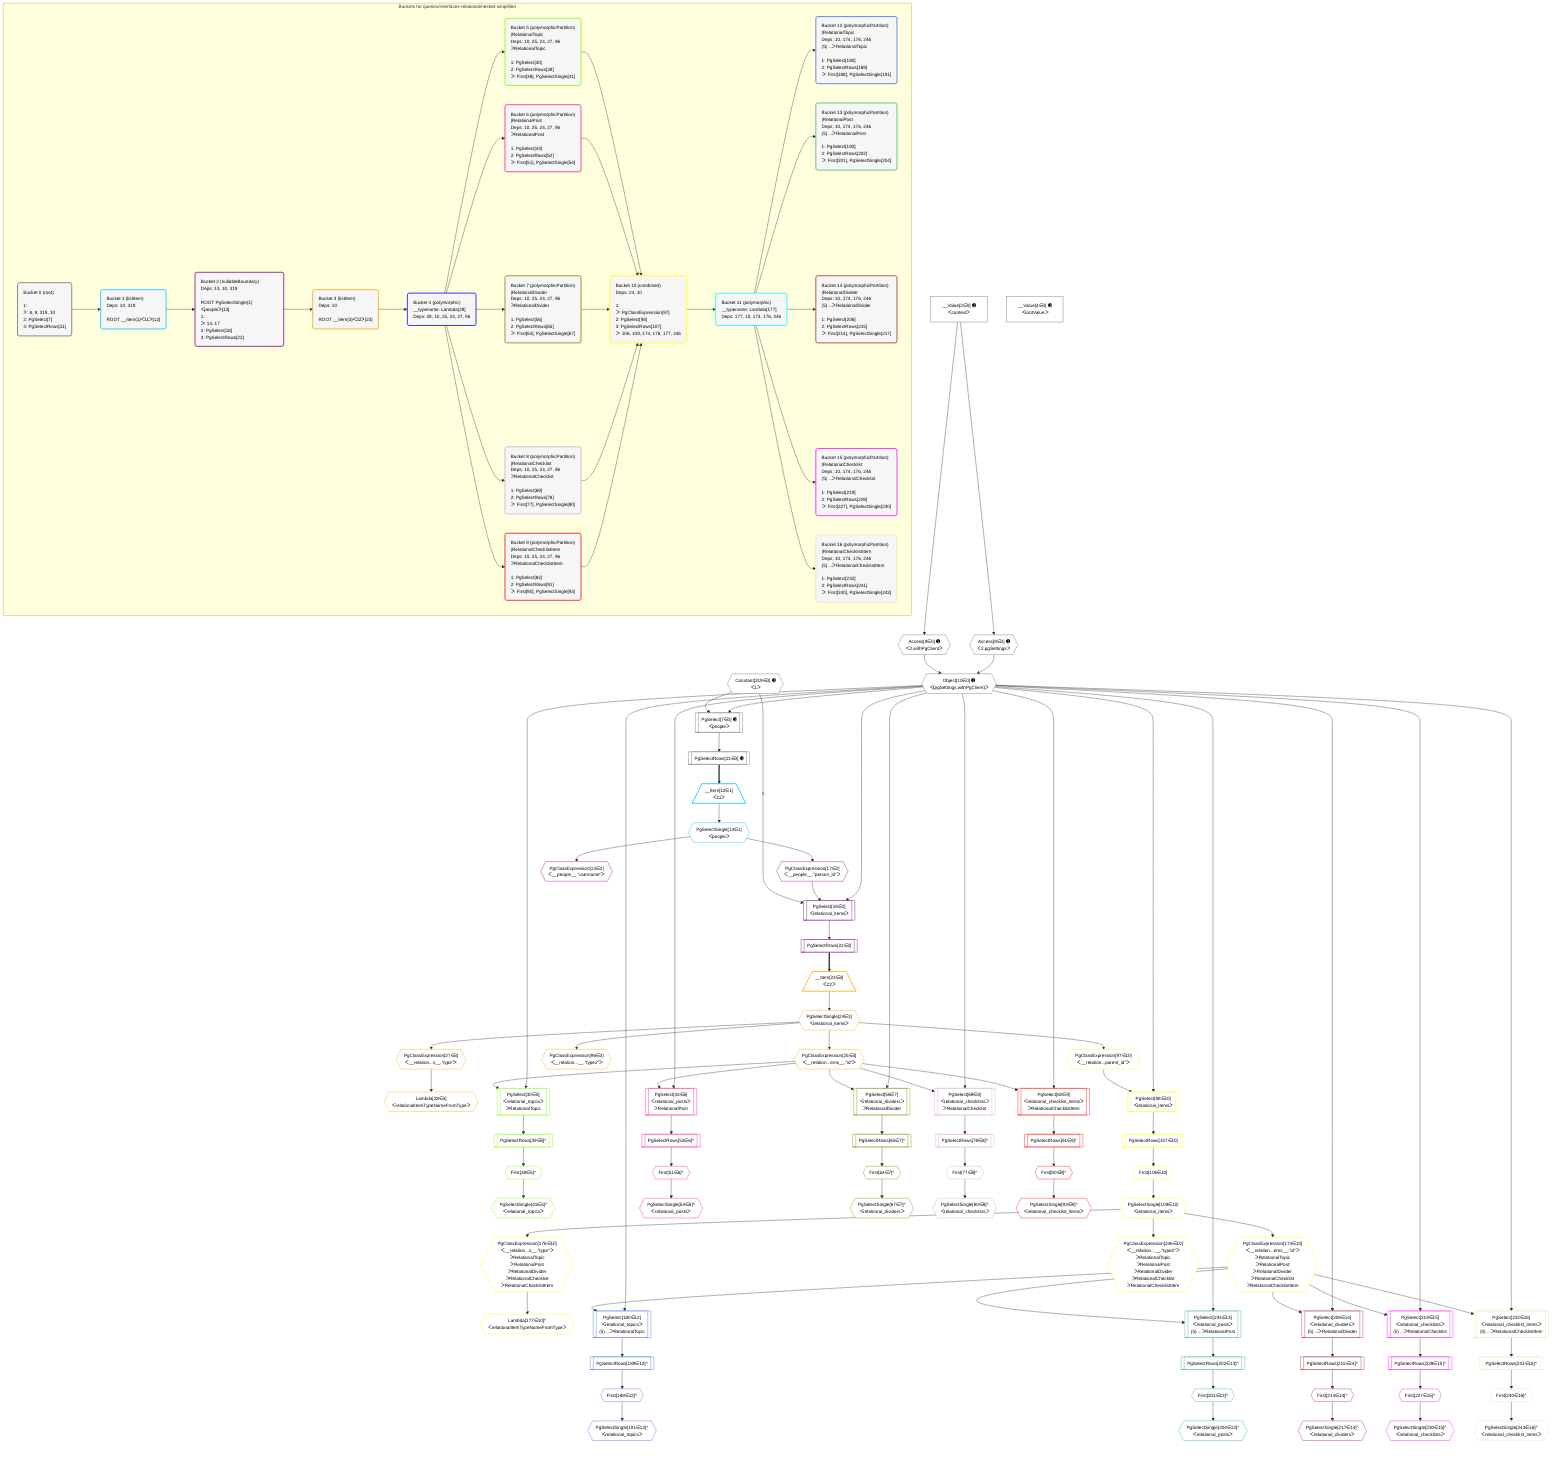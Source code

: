 %%{init: {'themeVariables': { 'fontSize': '12px'}}}%%
graph TD
    classDef path fill:#eee,stroke:#000,color:#000
    classDef plan fill:#fff,stroke-width:1px,color:#000
    classDef itemplan fill:#fff,stroke-width:2px,color:#000
    classDef unbatchedplan fill:#dff,stroke-width:1px,color:#000
    classDef sideeffectplan fill:#fcc,stroke-width:2px,color:#000
    classDef bucket fill:#f6f6f6,color:#000,stroke-width:2px,text-align:left

    subgraph "Buckets for queries/interfaces-relational/nested-simplified"
    Bucket0("Bucket 0 (root)<br /><br />1: <br />ᐳ: 8, 9, 319, 10<br />2: PgSelect[7]<br />3: PgSelectRows[11]"):::bucket
    Bucket1("Bucket 1 (listItem)<br />Deps: 10, 319<br /><br />ROOT __Item{1}ᐸ11ᐳ[12]"):::bucket
    Bucket2("Bucket 2 (nullableBoundary)<br />Deps: 13, 10, 319<br /><br />ROOT PgSelectSingle{1}ᐸpeopleᐳ[13]<br />1: <br />ᐳ: 14, 17<br />2: PgSelect[18]<br />3: PgSelectRows[22]"):::bucket
    Bucket3("Bucket 3 (listItem)<br />Deps: 10<br /><br />ROOT __Item{3}ᐸ22ᐳ[23]"):::bucket
    Bucket4("Bucket 4 (polymorphic)<br />__typename: Lambda[28]<br />Deps: 28, 10, 25, 24, 27, 96"):::bucket
    Bucket5("Bucket 5 (polymorphicPartition)<br />|RelationalTopic<br />Deps: 10, 25, 24, 27, 96<br />ᐳRelationalTopic<br /><br />1: PgSelect[30]<br />2: PgSelectRows[39]<br />ᐳ: First[38], PgSelectSingle[41]"):::bucket
    Bucket6("Bucket 6 (polymorphicPartition)<br />|RelationalPost<br />Deps: 10, 25, 24, 27, 96<br />ᐳRelationalPost<br /><br />1: PgSelect[43]<br />2: PgSelectRows[52]<br />ᐳ: First[51], PgSelectSingle[54]"):::bucket
    Bucket7("Bucket 7 (polymorphicPartition)<br />|RelationalDivider<br />Deps: 10, 25, 24, 27, 96<br />ᐳRelationalDivider<br /><br />1: PgSelect[56]<br />2: PgSelectRows[65]<br />ᐳ: First[64], PgSelectSingle[67]"):::bucket
    Bucket8("Bucket 8 (polymorphicPartition)<br />|RelationalChecklist<br />Deps: 10, 25, 24, 27, 96<br />ᐳRelationalChecklist<br /><br />1: PgSelect[69]<br />2: PgSelectRows[78]<br />ᐳ: First[77], PgSelectSingle[80]"):::bucket
    Bucket9("Bucket 9 (polymorphicPartition)<br />|RelationalChecklistItem<br />Deps: 10, 25, 24, 27, 96<br />ᐳRelationalChecklistItem<br /><br />1: PgSelect[82]<br />2: PgSelectRows[91]<br />ᐳ: First[90], PgSelectSingle[93]"):::bucket
    Bucket10("Bucket 10 (combined)<br />Deps: 24, 10<br /><br />1: <br />ᐳ: PgClassExpression[97]<br />2: PgSelect[98]<br />3: PgSelectRows[107]<br />ᐳ: 106, 109, 174, 176, 177, 246"):::bucket
    Bucket11("Bucket 11 (polymorphic)<br />__typename: Lambda[177]<br />Deps: 177, 10, 174, 176, 246"):::bucket
    Bucket12("Bucket 12 (polymorphicPartition)<br />|RelationalTopic<br />Deps: 10, 174, 176, 246<br />(5) ...ᐳRelationalTopic<br /><br />1: PgSelect[180]<br />2: PgSelectRows[189]<br />ᐳ: First[188], PgSelectSingle[191]"):::bucket
    Bucket13("Bucket 13 (polymorphicPartition)<br />|RelationalPost<br />Deps: 10, 174, 176, 246<br />(5) ...ᐳRelationalPost<br /><br />1: PgSelect[193]<br />2: PgSelectRows[202]<br />ᐳ: First[201], PgSelectSingle[204]"):::bucket
    Bucket14("Bucket 14 (polymorphicPartition)<br />|RelationalDivider<br />Deps: 10, 174, 176, 246<br />(5) ...ᐳRelationalDivider<br /><br />1: PgSelect[206]<br />2: PgSelectRows[215]<br />ᐳ: First[214], PgSelectSingle[217]"):::bucket
    Bucket15("Bucket 15 (polymorphicPartition)<br />|RelationalChecklist<br />Deps: 10, 174, 176, 246<br />(5) ...ᐳRelationalChecklist<br /><br />1: PgSelect[219]<br />2: PgSelectRows[228]<br />ᐳ: First[227], PgSelectSingle[230]"):::bucket
    Bucket16("Bucket 16 (polymorphicPartition)<br />|RelationalChecklistItem<br />Deps: 10, 174, 176, 246<br />(5) ...ᐳRelationalChecklistItem<br /><br />1: PgSelect[232]<br />2: PgSelectRows[241]<br />ᐳ: First[240], PgSelectSingle[243]"):::bucket
    end
    Bucket0 --> Bucket1
    Bucket1 --> Bucket2
    Bucket2 --> Bucket3
    Bucket3 --> Bucket4
    Bucket4 --> Bucket5 & Bucket6 & Bucket7 & Bucket8 & Bucket9
    Bucket5 --> Bucket10
    Bucket6 --> Bucket10
    Bucket7 --> Bucket10
    Bucket8 --> Bucket10
    Bucket9 --> Bucket10
    Bucket10 --> Bucket11
    Bucket11 --> Bucket12 & Bucket13 & Bucket14 & Bucket15 & Bucket16

    %% plan dependencies
    PgSelect7[["PgSelect[7∈0] ➊<br />ᐸpeopleᐳ"]]:::plan
    Object10{{"Object[10∈0] ➊<br />ᐸ{pgSettings,withPgClient}ᐳ"}}:::plan
    Constant319{{"Constant[319∈0] ➊<br />ᐸ1ᐳ"}}:::plan
    Object10 & Constant319 --> PgSelect7
    Access8{{"Access[8∈0] ➊<br />ᐸ2.pgSettingsᐳ"}}:::plan
    Access9{{"Access[9∈0] ➊<br />ᐸ2.withPgClientᐳ"}}:::plan
    Access8 & Access9 --> Object10
    __Value2["__Value[2∈0] ➊<br />ᐸcontextᐳ"]:::plan
    __Value2 --> Access8
    __Value2 --> Access9
    PgSelectRows11[["PgSelectRows[11∈0] ➊"]]:::plan
    PgSelect7 --> PgSelectRows11
    __Value4["__Value[4∈0] ➊<br />ᐸrootValueᐳ"]:::plan
    __Item12[/"__Item[12∈1]<br />ᐸ11ᐳ"\]:::itemplan
    PgSelectRows11 ==> __Item12
    PgSelectSingle13{{"PgSelectSingle[13∈1]<br />ᐸpeopleᐳ"}}:::plan
    __Item12 --> PgSelectSingle13
    PgSelect18[["PgSelect[18∈2]<br />ᐸrelational_itemsᐳ"]]:::plan
    PgClassExpression17{{"PgClassExpression[17∈2]<br />ᐸ__people__.”person_id”ᐳ"}}:::plan
    Object10 & PgClassExpression17 --> PgSelect18
    Constant319 -- 2 --> PgSelect18
    PgClassExpression14{{"PgClassExpression[14∈2]<br />ᐸ__people__.”username”ᐳ"}}:::plan
    PgSelectSingle13 --> PgClassExpression14
    PgSelectSingle13 --> PgClassExpression17
    PgSelectRows22[["PgSelectRows[22∈2]"]]:::plan
    PgSelect18 --> PgSelectRows22
    __Item23[/"__Item[23∈3]<br />ᐸ22ᐳ"\]:::itemplan
    PgSelectRows22 ==> __Item23
    PgSelectSingle24{{"PgSelectSingle[24∈3]<br />ᐸrelational_itemsᐳ"}}:::plan
    __Item23 --> PgSelectSingle24
    PgClassExpression25{{"PgClassExpression[25∈3]<br />ᐸ__relation...ems__.”id”ᐳ"}}:::plan
    PgSelectSingle24 --> PgClassExpression25
    PgClassExpression27{{"PgClassExpression[27∈3]<br />ᐸ__relation...s__.”type”ᐳ"}}:::plan
    PgSelectSingle24 --> PgClassExpression27
    Lambda28{{"Lambda[28∈3]<br />ᐸrelationalItemTypeNameFromTypeᐳ"}}:::plan
    PgClassExpression27 --> Lambda28
    PgClassExpression96{{"PgClassExpression[96∈3]<br />ᐸ__relation...__.”type2”ᐳ"}}:::plan
    PgSelectSingle24 --> PgClassExpression96
    PgSelect30[["PgSelect[30∈5]<br />ᐸrelational_topicsᐳ<br />ᐳRelationalTopic"]]:::plan
    Object10 & PgClassExpression25 --> PgSelect30
    First38{{"First[38∈5]^"}}:::plan
    PgSelectRows39[["PgSelectRows[39∈5]^"]]:::plan
    PgSelectRows39 --> First38
    PgSelect30 --> PgSelectRows39
    PgSelectSingle41{{"PgSelectSingle[41∈5]^<br />ᐸrelational_topicsᐳ"}}:::plan
    First38 --> PgSelectSingle41
    PgSelect98[["PgSelect[98∈10]<br />ᐸrelational_itemsᐳ"]]:::plan
    PgClassExpression97{{"PgClassExpression[97∈10]<br />ᐸ__relation...parent_id”ᐳ"}}:::plan
    Object10 & PgClassExpression97 --> PgSelect98
    PgSelectSingle24 --> PgClassExpression97
    First106{{"First[106∈10]"}}:::plan
    PgSelectRows107[["PgSelectRows[107∈10]"]]:::plan
    PgSelectRows107 --> First106
    PgSelect98 --> PgSelectRows107
    PgSelectSingle109{{"PgSelectSingle[109∈10]<br />ᐸrelational_itemsᐳ"}}:::plan
    First106 --> PgSelectSingle109
    PgClassExpression174{{"PgClassExpression[174∈10]<br />ᐸ__relation...ems__.”id”ᐳ<br />ᐳRelationalTopic<br />ᐳRelationalPost<br />ᐳRelationalDivider<br />ᐳRelationalChecklist<br />ᐳRelationalChecklistItem"}}:::plan
    PgSelectSingle109 --> PgClassExpression174
    PgClassExpression176{{"PgClassExpression[176∈10]<br />ᐸ__relation...s__.”type”ᐳ<br />ᐳRelationalTopic<br />ᐳRelationalPost<br />ᐳRelationalDivider<br />ᐳRelationalChecklist<br />ᐳRelationalChecklistItem"}}:::plan
    PgSelectSingle109 --> PgClassExpression176
    Lambda177{{"Lambda[177∈10]^<br />ᐸrelationalItemTypeNameFromTypeᐳ"}}:::plan
    PgClassExpression176 --> Lambda177
    PgClassExpression246{{"PgClassExpression[246∈10]<br />ᐸ__relation...__.”type2”ᐳ<br />ᐳRelationalTopic<br />ᐳRelationalPost<br />ᐳRelationalDivider<br />ᐳRelationalChecklist<br />ᐳRelationalChecklistItem"}}:::plan
    PgSelectSingle109 --> PgClassExpression246
    PgSelect180[["PgSelect[180∈12]<br />ᐸrelational_topicsᐳ<br />(5) ...ᐳRelationalTopic"]]:::plan
    Object10 & PgClassExpression174 --> PgSelect180
    First188{{"First[188∈12]^"}}:::plan
    PgSelectRows189[["PgSelectRows[189∈12]^"]]:::plan
    PgSelectRows189 --> First188
    PgSelect180 --> PgSelectRows189
    PgSelectSingle191{{"PgSelectSingle[191∈12]^<br />ᐸrelational_topicsᐳ"}}:::plan
    First188 --> PgSelectSingle191
    PgSelect193[["PgSelect[193∈13]<br />ᐸrelational_postsᐳ<br />(5) ...ᐳRelationalPost"]]:::plan
    Object10 & PgClassExpression174 --> PgSelect193
    First201{{"First[201∈13]^"}}:::plan
    PgSelectRows202[["PgSelectRows[202∈13]^"]]:::plan
    PgSelectRows202 --> First201
    PgSelect193 --> PgSelectRows202
    PgSelectSingle204{{"PgSelectSingle[204∈13]^<br />ᐸrelational_postsᐳ"}}:::plan
    First201 --> PgSelectSingle204
    PgSelect206[["PgSelect[206∈14]<br />ᐸrelational_dividersᐳ<br />(5) ...ᐳRelationalDivider"]]:::plan
    Object10 & PgClassExpression174 --> PgSelect206
    First214{{"First[214∈14]^"}}:::plan
    PgSelectRows215[["PgSelectRows[215∈14]^"]]:::plan
    PgSelectRows215 --> First214
    PgSelect206 --> PgSelectRows215
    PgSelectSingle217{{"PgSelectSingle[217∈14]^<br />ᐸrelational_dividersᐳ"}}:::plan
    First214 --> PgSelectSingle217
    PgSelect219[["PgSelect[219∈15]<br />ᐸrelational_checklistsᐳ<br />(5) ...ᐳRelationalChecklist"]]:::plan
    Object10 & PgClassExpression174 --> PgSelect219
    First227{{"First[227∈15]^"}}:::plan
    PgSelectRows228[["PgSelectRows[228∈15]^"]]:::plan
    PgSelectRows228 --> First227
    PgSelect219 --> PgSelectRows228
    PgSelectSingle230{{"PgSelectSingle[230∈15]^<br />ᐸrelational_checklistsᐳ"}}:::plan
    First227 --> PgSelectSingle230
    PgSelect232[["PgSelect[232∈16]<br />ᐸrelational_checklist_itemsᐳ<br />(5) ...ᐳRelationalChecklistItem"]]:::plan
    Object10 & PgClassExpression174 --> PgSelect232
    First240{{"First[240∈16]^"}}:::plan
    PgSelectRows241[["PgSelectRows[241∈16]^"]]:::plan
    PgSelectRows241 --> First240
    PgSelect232 --> PgSelectRows241
    PgSelectSingle243{{"PgSelectSingle[243∈16]^<br />ᐸrelational_checklist_itemsᐳ"}}:::plan
    First240 --> PgSelectSingle243
    PgSelect43[["PgSelect[43∈6]<br />ᐸrelational_postsᐳ<br />ᐳRelationalPost"]]:::plan
    Object10 & PgClassExpression25 --> PgSelect43
    First51{{"First[51∈6]^"}}:::plan
    PgSelectRows52[["PgSelectRows[52∈6]^"]]:::plan
    PgSelectRows52 --> First51
    PgSelect43 --> PgSelectRows52
    PgSelectSingle54{{"PgSelectSingle[54∈6]^<br />ᐸrelational_postsᐳ"}}:::plan
    First51 --> PgSelectSingle54
    PgSelect56[["PgSelect[56∈7]<br />ᐸrelational_dividersᐳ<br />ᐳRelationalDivider"]]:::plan
    Object10 & PgClassExpression25 --> PgSelect56
    First64{{"First[64∈7]^"}}:::plan
    PgSelectRows65[["PgSelectRows[65∈7]^"]]:::plan
    PgSelectRows65 --> First64
    PgSelect56 --> PgSelectRows65
    PgSelectSingle67{{"PgSelectSingle[67∈7]^<br />ᐸrelational_dividersᐳ"}}:::plan
    First64 --> PgSelectSingle67
    PgSelect69[["PgSelect[69∈8]<br />ᐸrelational_checklistsᐳ<br />ᐳRelationalChecklist"]]:::plan
    Object10 & PgClassExpression25 --> PgSelect69
    First77{{"First[77∈8]^"}}:::plan
    PgSelectRows78[["PgSelectRows[78∈8]^"]]:::plan
    PgSelectRows78 --> First77
    PgSelect69 --> PgSelectRows78
    PgSelectSingle80{{"PgSelectSingle[80∈8]^<br />ᐸrelational_checklistsᐳ"}}:::plan
    First77 --> PgSelectSingle80
    PgSelect82[["PgSelect[82∈9]<br />ᐸrelational_checklist_itemsᐳ<br />ᐳRelationalChecklistItem"]]:::plan
    Object10 & PgClassExpression25 --> PgSelect82
    First90{{"First[90∈9]^"}}:::plan
    PgSelectRows91[["PgSelectRows[91∈9]^"]]:::plan
    PgSelectRows91 --> First90
    PgSelect82 --> PgSelectRows91
    PgSelectSingle93{{"PgSelectSingle[93∈9]^<br />ᐸrelational_checklist_itemsᐳ"}}:::plan
    First90 --> PgSelectSingle93

    %% define steps
    classDef bucket0 stroke:#696969
    class Bucket0,__Value2,__Value4,PgSelect7,Access8,Access9,Object10,PgSelectRows11,Constant319 bucket0
    classDef bucket1 stroke:#00bfff
    class Bucket1,__Item12,PgSelectSingle13 bucket1
    classDef bucket2 stroke:#7f007f
    class Bucket2,PgClassExpression14,PgClassExpression17,PgSelect18,PgSelectRows22 bucket2
    classDef bucket3 stroke:#ffa500
    class Bucket3,__Item23,PgSelectSingle24,PgClassExpression25,PgClassExpression27,Lambda28,PgClassExpression96 bucket3
    classDef bucket4 stroke:#0000ff
    class Bucket4 bucket4
    classDef bucket5 stroke:#7fff00
    class Bucket5,PgSelect30,First38,PgSelectRows39,PgSelectSingle41 bucket5
    classDef bucket6 stroke:#ff1493
    class Bucket6,PgSelect43,First51,PgSelectRows52,PgSelectSingle54 bucket6
    classDef bucket7 stroke:#808000
    class Bucket7,PgSelect56,First64,PgSelectRows65,PgSelectSingle67 bucket7
    classDef bucket8 stroke:#dda0dd
    class Bucket8,PgSelect69,First77,PgSelectRows78,PgSelectSingle80 bucket8
    classDef bucket9 stroke:#ff0000
    class Bucket9,PgSelect82,First90,PgSelectRows91,PgSelectSingle93 bucket9
    classDef bucket10 stroke:#ffff00
    class Bucket10,PgClassExpression97,PgSelect98,First106,PgSelectRows107,PgSelectSingle109,PgClassExpression174,PgClassExpression176,Lambda177,PgClassExpression246 bucket10
    classDef bucket11 stroke:#00ffff
    class Bucket11 bucket11
    classDef bucket12 stroke:#4169e1
    class Bucket12,PgSelect180,First188,PgSelectRows189,PgSelectSingle191 bucket12
    classDef bucket13 stroke:#3cb371
    class Bucket13,PgSelect193,First201,PgSelectRows202,PgSelectSingle204 bucket13
    classDef bucket14 stroke:#a52a2a
    class Bucket14,PgSelect206,First214,PgSelectRows215,PgSelectSingle217 bucket14
    classDef bucket15 stroke:#ff00ff
    class Bucket15,PgSelect219,First227,PgSelectRows228,PgSelectSingle230 bucket15
    classDef bucket16 stroke:#f5deb3
    class Bucket16,PgSelect232,First240,PgSelectRows241,PgSelectSingle243 bucket16